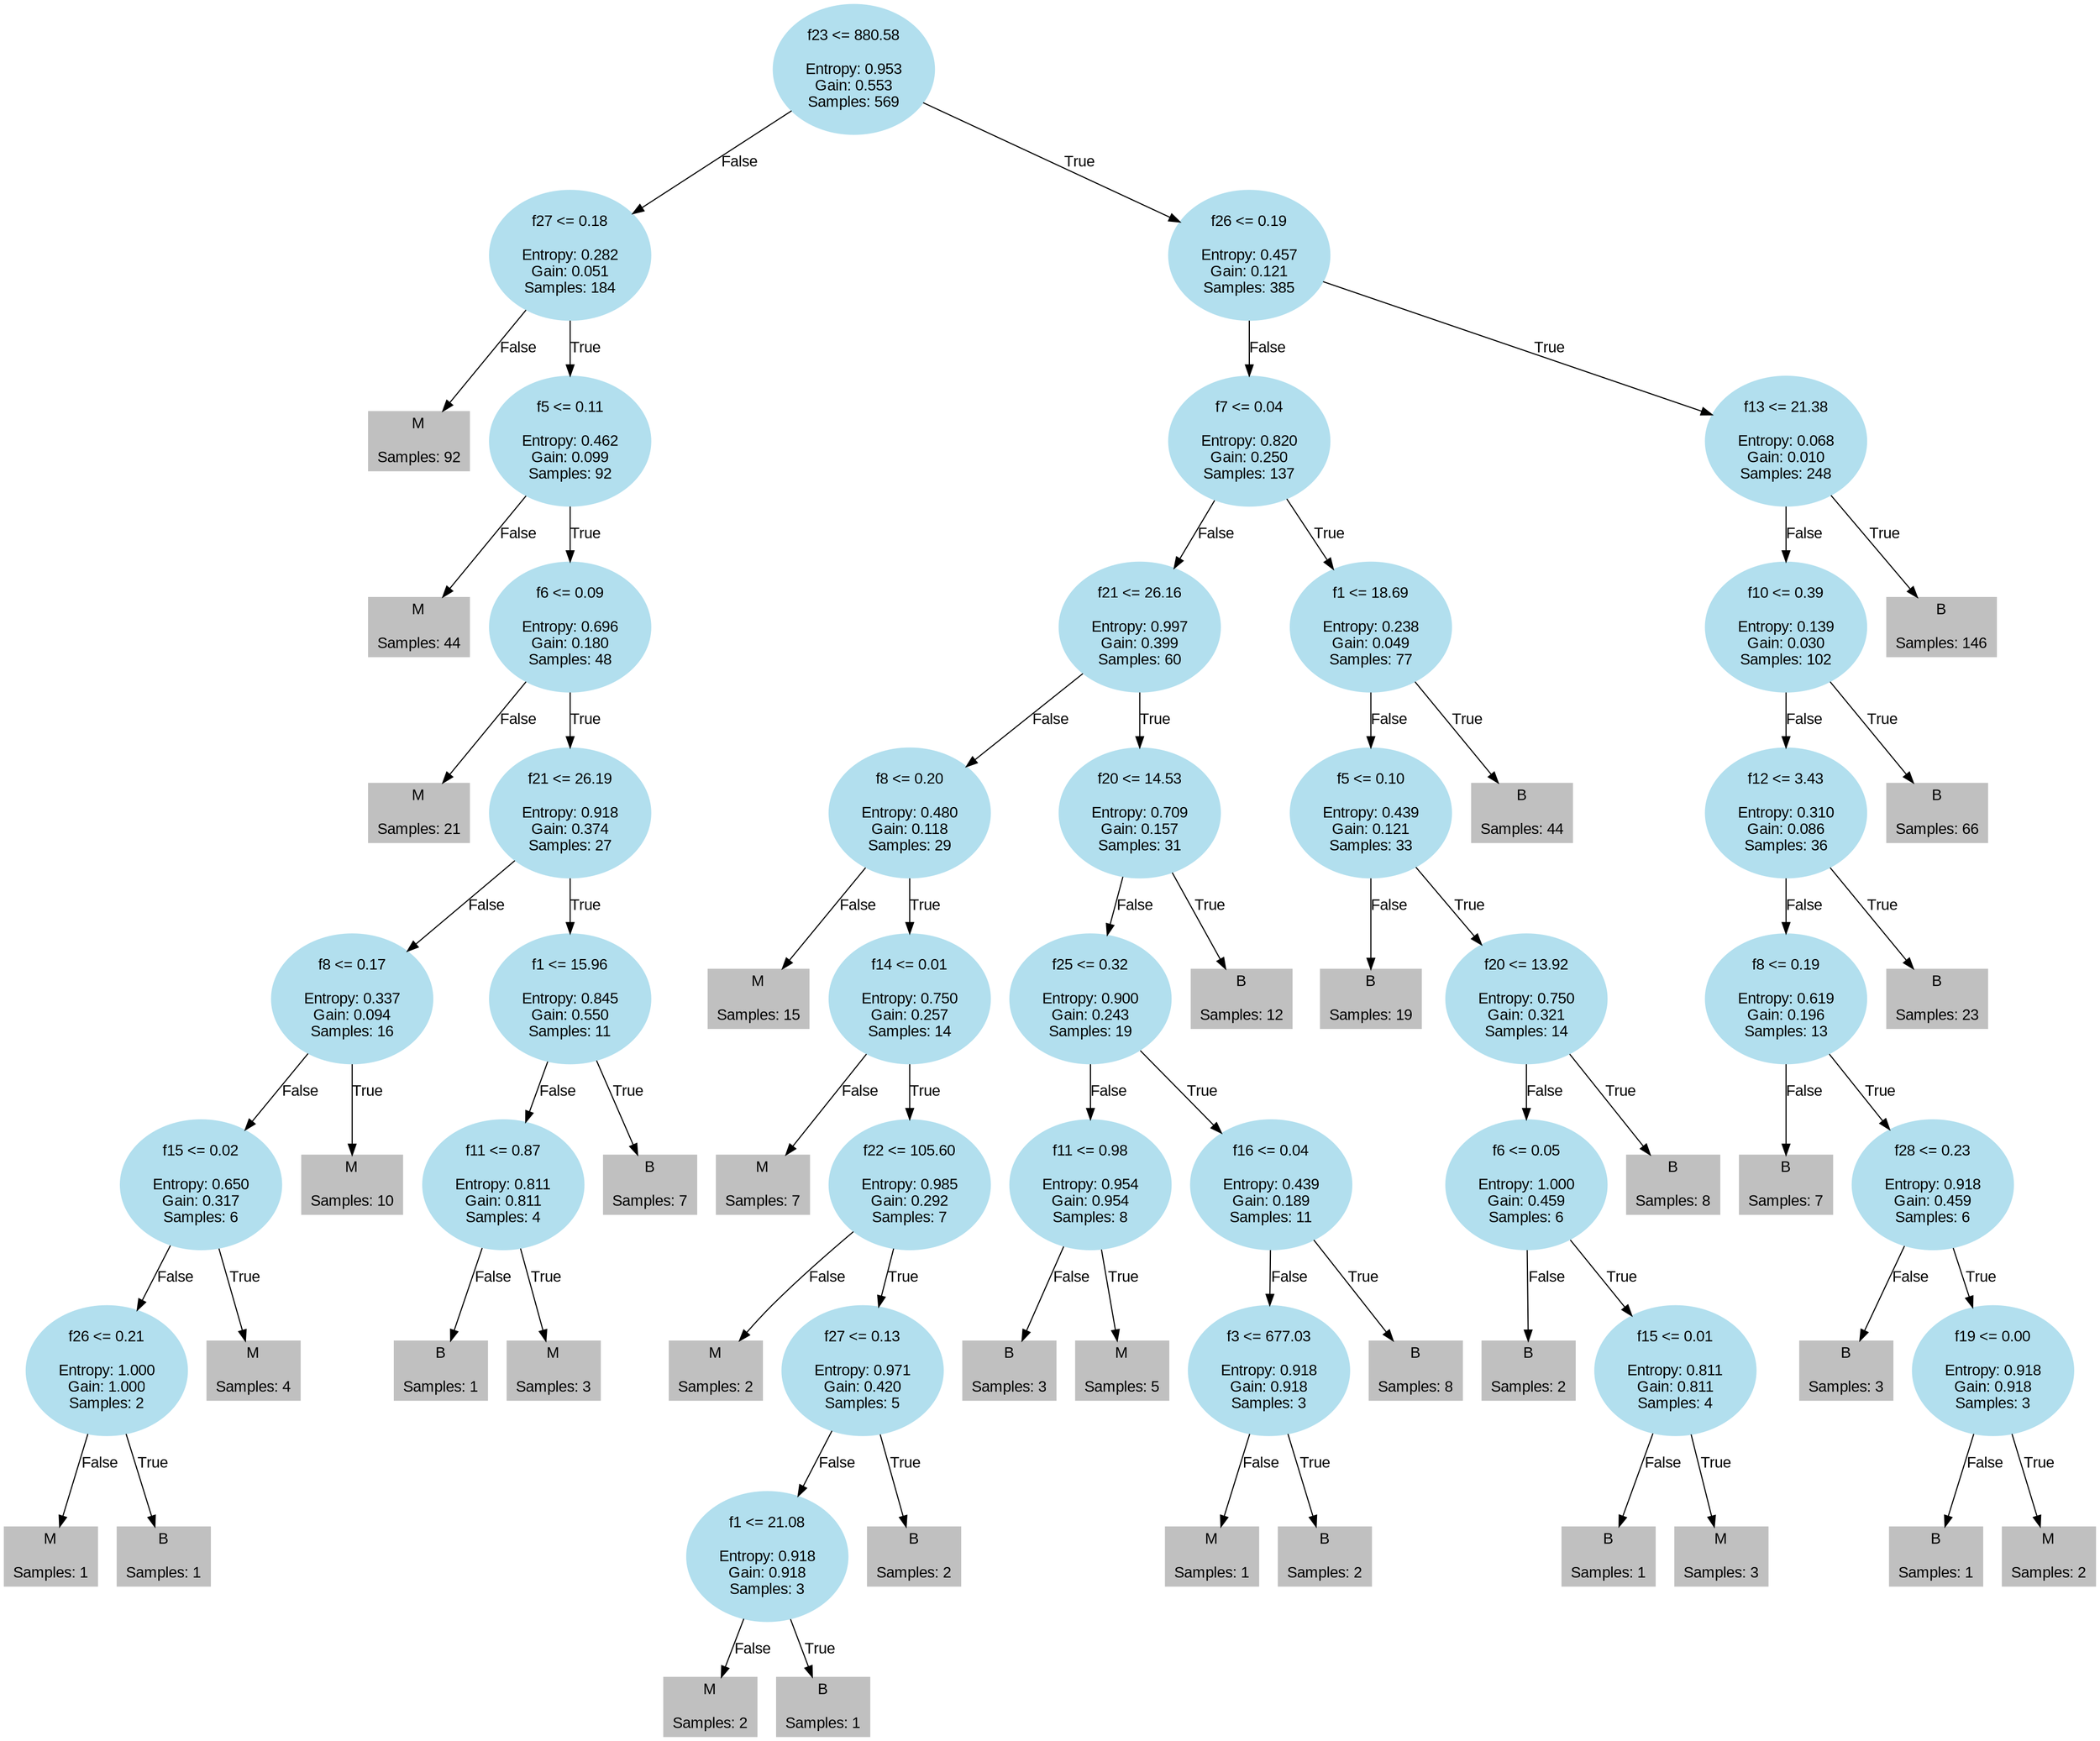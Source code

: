 digraph DecisionTree {
	node [color=lightblue2 fontname=Arial style=filled]
	edge [fontname=Arial]
	140070404229776 [label="f23 <= 880.58

Entropy: 0.953
Gain: 0.553
Samples: 569" color=lightblue2 shape=ellipse]
	140070404229776 -> 140070421912880 [label=False]
	140070404229776 -> 140070403917080 [label=True]
	140070421912880 [label="f27 <= 0.18

Entropy: 0.282
Gain: 0.051
Samples: 184" color=lightblue2 shape=ellipse]
	140070421912880 -> 140070403916800 [label=False]
	140070421912880 -> 140070403916856 [label=True]
	140070403917080 [label="f26 <= 0.19

Entropy: 0.457
Gain: 0.121
Samples: 385" color=lightblue2 shape=ellipse]
	140070403917080 -> 140070403917528 [label=False]
	140070403917080 -> 140070404004272 [label=True]
	140070403916800 [label="M

Samples: 92" color=gray shape=box]
	140070403916856 [label="f5 <= 0.11

Entropy: 0.462
Gain: 0.099
Samples: 92" color=lightblue2 shape=ellipse]
	140070403916856 -> 140070403918816 [label=False]
	140070403916856 -> 140070403918872 [label=True]
	140070403917528 [label="f7 <= 0.04

Entropy: 0.820
Gain: 0.250
Samples: 137" color=lightblue2 shape=ellipse]
	140070403917528 -> 140070404004552 [label=False]
	140070403917528 -> 140070404005224 [label=True]
	140070404004272 [label="f13 <= 21.38

Entropy: 0.068
Gain: 0.010
Samples: 248" color=lightblue2 shape=ellipse]
	140070404004272 -> 140070404003096 [label=False]
	140070404004272 -> 140070404121544 [label=True]
	140070403918816 [label="M

Samples: 44" color=gray shape=box]
	140070403918872 [label="f6 <= 0.09

Entropy: 0.696
Gain: 0.180
Samples: 48" color=lightblue2 shape=ellipse]
	140070403918872 -> 140070404002760 [label=False]
	140070403918872 -> 140070404002816 [label=True]
	140070404004552 [label="f21 <= 26.16

Entropy: 0.997
Gain: 0.399
Samples: 60" color=lightblue2 shape=ellipse]
	140070404004552 -> 140070404005672 [label=False]
	140070404004552 -> 140070404122160 [label=True]
	140070404005224 [label="f1 <= 18.69

Entropy: 0.238
Gain: 0.049
Samples: 77" color=lightblue2 shape=ellipse]
	140070404005224 -> 140070404122720 [label=False]
	140070404005224 -> 140070404121768 [label=True]
	140070404003096 [label="f10 <= 0.39

Entropy: 0.139
Gain: 0.030
Samples: 102" color=lightblue2 shape=ellipse]
	140070404003096 -> 140070404124344 [label=False]
	140070404003096 -> 140070404123784 [label=True]
	140070404121544 [label="B

Samples: 146" color=gray shape=box]
	140070404002760 [label="M

Samples: 21" color=gray shape=box]
	140070404002816 [label="f21 <= 26.19

Entropy: 0.918
Gain: 0.374
Samples: 27" color=lightblue2 shape=ellipse]
	140070404002816 -> 140070404004664 [label=False]
	140070404002816 -> 140070404121432 [label=True]
	140070404005672 [label="f8 <= 0.20

Entropy: 0.480
Gain: 0.118
Samples: 29" color=lightblue2 shape=ellipse]
	140070404005672 -> 140070404121376 [label=False]
	140070404005672 -> 140070404121824 [label=True]
	140070404122160 [label="f20 <= 14.53

Entropy: 0.709
Gain: 0.157
Samples: 31" color=lightblue2 shape=ellipse]
	140070404122160 -> 140070404120816 [label=False]
	140070404122160 -> 140070403717272 [label=True]
	140070404122720 [label="f5 <= 0.10

Entropy: 0.439
Gain: 0.121
Samples: 33" color=lightblue2 shape=ellipse]
	140070404122720 -> 140070404120704 [label=False]
	140070404122720 -> 140070404122552 [label=True]
	140070404121768 [label="B

Samples: 44" color=gray shape=box]
	140070404124344 [label="f12 <= 3.43

Entropy: 0.310
Gain: 0.086
Samples: 36" color=lightblue2 shape=ellipse]
	140070404124344 -> 140070404122608 [label=False]
	140070404124344 -> 140070403718952 [label=True]
	140070404123784 [label="B

Samples: 66" color=gray shape=box]
	140070404004664 [label="f8 <= 0.17

Entropy: 0.337
Gain: 0.094
Samples: 16" color=lightblue2 shape=ellipse]
	140070404004664 -> 140070404120984 [label=False]
	140070404004664 -> 140070404123112 [label=True]
	140070404121432 [label="f1 <= 15.96

Entropy: 0.845
Gain: 0.550
Samples: 11" color=lightblue2 shape=ellipse]
	140070404121432 -> 140070404121936 [label=False]
	140070404121432 -> 140070404123672 [label=True]
	140070404121376 [label="M

Samples: 15" color=gray shape=box]
	140070404121824 [label="f14 <= 0.01

Entropy: 0.750
Gain: 0.257
Samples: 14" color=lightblue2 shape=ellipse]
	140070404121824 -> 140070404123000 [label=False]
	140070404121824 -> 140070404123560 [label=True]
	140070404120816 [label="f25 <= 0.32

Entropy: 0.900
Gain: 0.243
Samples: 19" color=lightblue2 shape=ellipse]
	140070404120816 -> 140070403715704 [label=False]
	140070404120816 -> 140070403719008 [label=True]
	140070403717272 [label="B

Samples: 12" color=gray shape=box]
	140070404120704 [label="B

Samples: 19" color=gray shape=box]
	140070404122552 [label="f20 <= 13.92

Entropy: 0.750
Gain: 0.321
Samples: 14" color=lightblue2 shape=ellipse]
	140070404122552 -> 140070403716488 [label=False]
	140070404122552 -> 140070403715424 [label=True]
	140070404122608 [label="f8 <= 0.19

Entropy: 0.619
Gain: 0.196
Samples: 13" color=lightblue2 shape=ellipse]
	140070404122608 -> 140070403716320 [label=False]
	140070404122608 -> 140070403716264 [label=True]
	140070403718952 [label="B

Samples: 23" color=gray shape=box]
	140070404120984 [label="f15 <= 0.02

Entropy: 0.650
Gain: 0.317
Samples: 6" color=lightblue2 shape=ellipse]
	140070404120984 -> 140070404122832 [label=False]
	140070404120984 -> 140070404123448 [label=True]
	140070404123112 [label="M

Samples: 10" color=gray shape=box]
	140070404121936 [label="f11 <= 0.87

Entropy: 0.811
Gain: 0.811
Samples: 4" color=lightblue2 shape=ellipse]
	140070404121936 -> 140070404124624 [label=False]
	140070404121936 -> 140070403715200 [label=True]
	140070404123672 [label="B

Samples: 7" color=gray shape=box]
	140070404123000 [label="M

Samples: 7" color=gray shape=box]
	140070404123560 [label="f22 <= 105.60

Entropy: 0.985
Gain: 0.292
Samples: 7" color=lightblue2 shape=ellipse]
	140070404123560 -> 140070403715928 [label=False]
	140070404123560 -> 140070403715984 [label=True]
	140070403715704 [label="f11 <= 0.98

Entropy: 0.954
Gain: 0.954
Samples: 8" color=lightblue2 shape=ellipse]
	140070403715704 -> 140070403719064 [label=False]
	140070403715704 -> 140070403717776 [label=True]
	140070403719008 [label="f16 <= 0.04

Entropy: 0.439
Gain: 0.189
Samples: 11" color=lightblue2 shape=ellipse]
	140070403719008 -> 140070403718448 [label=False]
	140070403719008 -> 140070403799192 [label=True]
	140070403716488 [label="f6 <= 0.05

Entropy: 1.000
Gain: 0.459
Samples: 6" color=lightblue2 shape=ellipse]
	140070403716488 -> 140070403716096 [label=False]
	140070403716488 -> 140070403716376 [label=True]
	140070403715424 [label="B

Samples: 8" color=gray shape=box]
	140070403716320 [label="B

Samples: 7" color=gray shape=box]
	140070403716264 [label="f28 <= 0.23

Entropy: 0.918
Gain: 0.459
Samples: 6" color=lightblue2 shape=ellipse]
	140070403716264 -> 140070403717048 [label=False]
	140070403716264 -> 140070403718672 [label=True]
	140070404122832 [label="f26 <= 0.21

Entropy: 1.000
Gain: 1.000
Samples: 2" color=lightblue2 shape=ellipse]
	140070404122832 -> 140070404124512 [label=False]
	140070404122832 -> 140070404124400 [label=True]
	140070404123448 [label="M

Samples: 4" color=gray shape=box]
	140070404124624 [label="B

Samples: 1" color=gray shape=box]
	140070403715200 [label="M

Samples: 3" color=gray shape=box]
	140070403715928 [label="M

Samples: 2" color=gray shape=box]
	140070403715984 [label="f27 <= 0.13

Entropy: 0.971
Gain: 0.420
Samples: 5" color=lightblue2 shape=ellipse]
	140070403715984 -> 140070403717664 [label=False]
	140070403715984 -> 140070403718280 [label=True]
	140070403719064 [label="B

Samples: 3" color=gray shape=box]
	140070403717776 [label="M

Samples: 5" color=gray shape=box]
	140070403718448 [label="f3 <= 677.03

Entropy: 0.918
Gain: 0.918
Samples: 3" color=lightblue2 shape=ellipse]
	140070403718448 -> 140070403798912 [label=False]
	140070403718448 -> 140070403798968 [label=True]
	140070403799192 [label="B

Samples: 8" color=gray shape=box]
	140070403716096 [label="B

Samples: 2" color=gray shape=box]
	140070403716376 [label="f15 <= 0.01

Entropy: 0.811
Gain: 0.811
Samples: 4" color=lightblue2 shape=ellipse]
	140070403716376 -> 140070403797792 [label=False]
	140070403716376 -> 140070403797736 [label=True]
	140070403717048 [label="B

Samples: 3" color=gray shape=box]
	140070403718672 [label="f19 <= 0.00

Entropy: 0.918
Gain: 0.918
Samples: 3" color=lightblue2 shape=ellipse]
	140070403718672 -> 140070403799024 [label=False]
	140070403718672 -> 140070403798072 [label=True]
	140070404124512 [label="M

Samples: 1" color=gray shape=box]
	140070404124400 [label="B

Samples: 1" color=gray shape=box]
	140070403717664 [label="f1 <= 21.08

Entropy: 0.918
Gain: 0.918
Samples: 3" color=lightblue2 shape=ellipse]
	140070403717664 -> 140070403718224 [label=False]
	140070403717664 -> 140070403797232 [label=True]
	140070403718280 [label="B

Samples: 2" color=gray shape=box]
	140070403798912 [label="M

Samples: 1" color=gray shape=box]
	140070403798968 [label="B

Samples: 2" color=gray shape=box]
	140070403797792 [label="B

Samples: 1" color=gray shape=box]
	140070403797736 [label="M

Samples: 3" color=gray shape=box]
	140070403799024 [label="B

Samples: 1" color=gray shape=box]
	140070403798072 [label="M

Samples: 2" color=gray shape=box]
	140070403718224 [label="M

Samples: 2" color=gray shape=box]
	140070403797232 [label="B

Samples: 1" color=gray shape=box]
}
